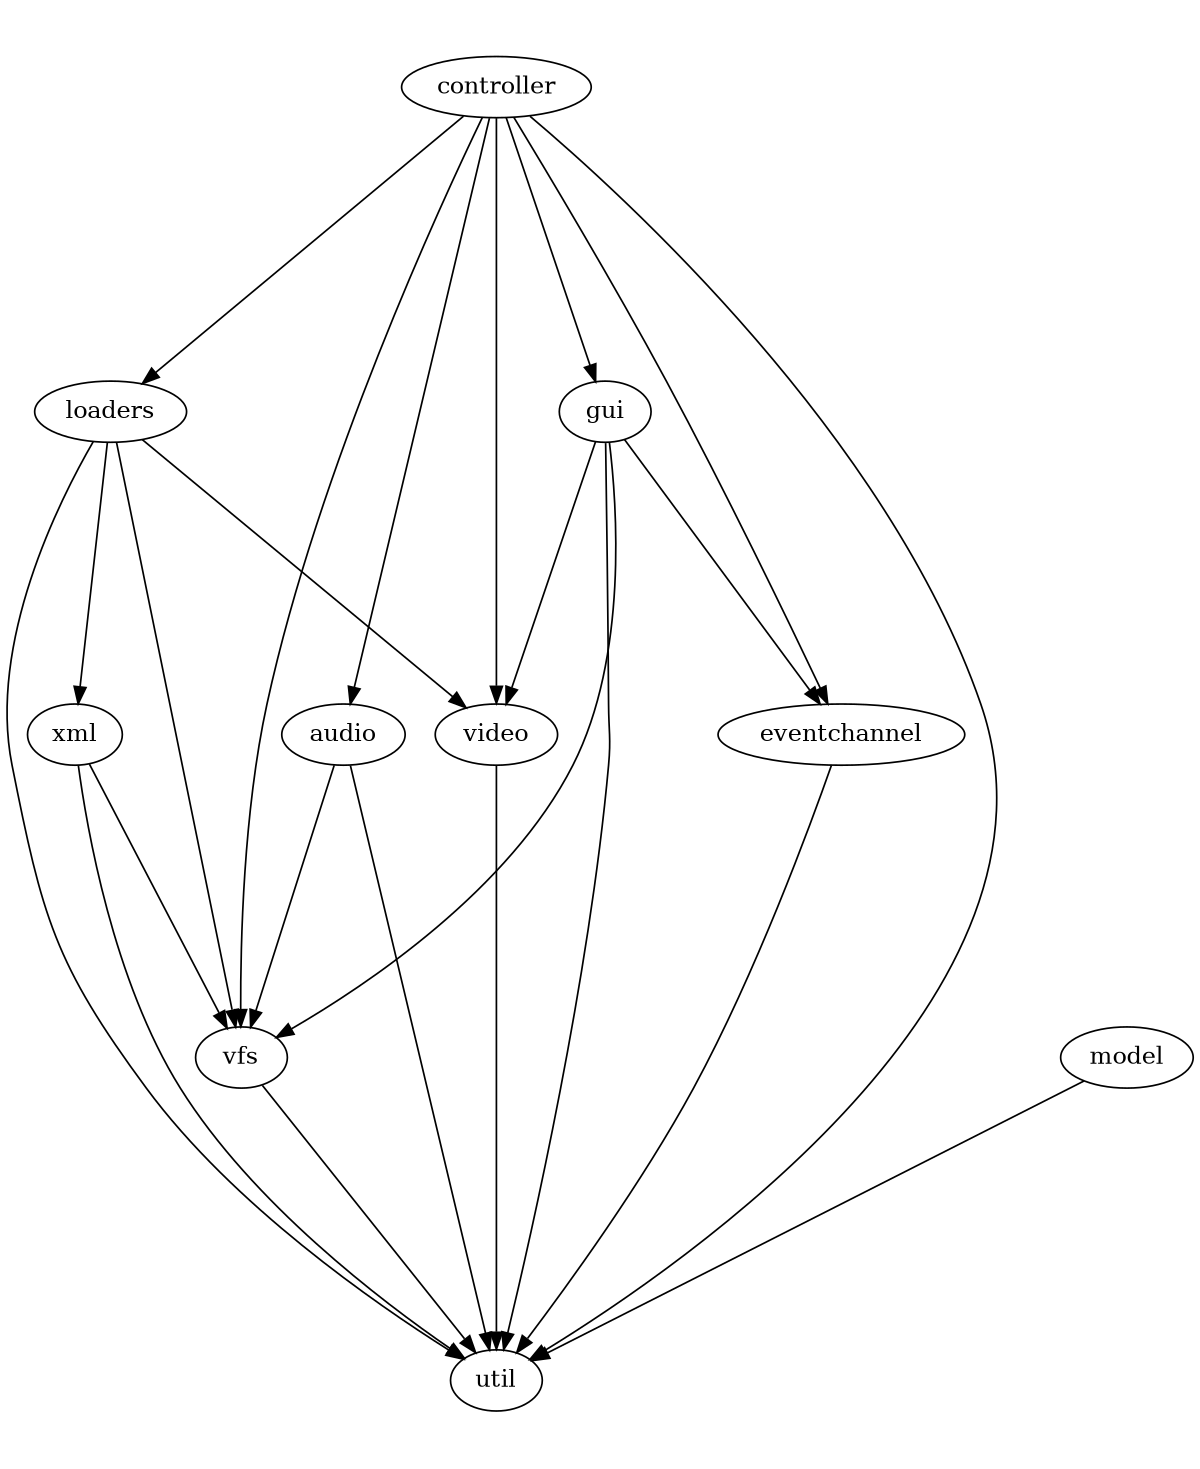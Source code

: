 digraph "source tree" {
    overlap=scale;
    size="8,10";
    ratio="fill";
    fontsize="16";
    fontname="Helvetica";
    clusterrank="local";
    "xml" -> "util"
    "xml" -> "vfs"
    "gui" -> "util"
    "gui" -> "vfs"
    "gui" -> "video"
    "gui" -> "eventchannel"
    "eventchannel" -> "util"
    "loaders" -> "util"
    "loaders" -> "video"
    "loaders" -> "vfs"
    "loaders" -> "xml"
    "controller" -> "gui"
    "controller" -> "eventchannel"
    "controller" -> "loaders"
    "controller" -> "util"
    "controller" -> "video"
    "controller" -> "audio"
    "controller" -> "vfs"
    "video" -> "util"
    "model" -> "util"
    "audio" -> "util"
    "audio" -> "vfs"
    "vfs" -> "util"
}
